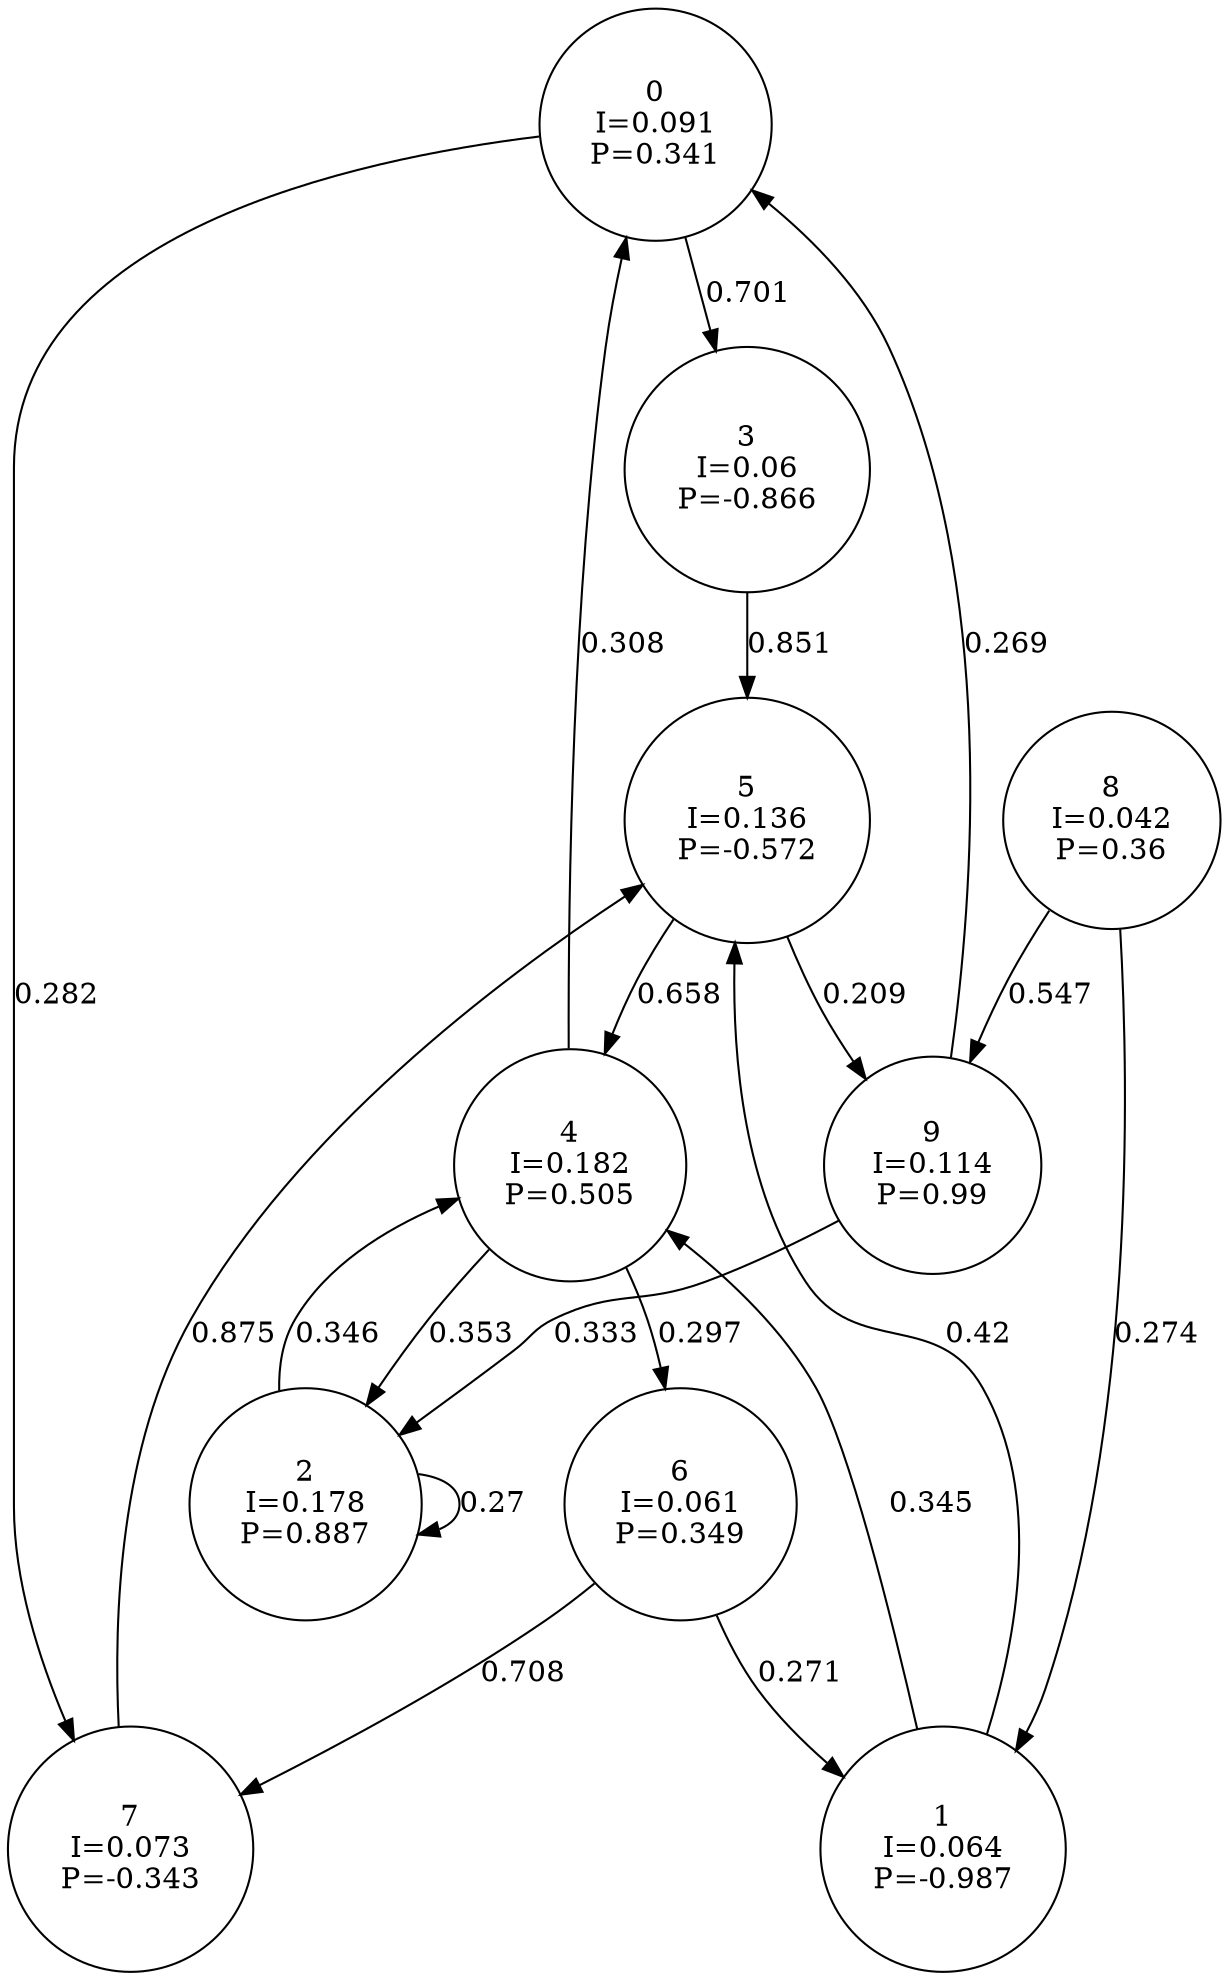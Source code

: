 digraph a {
0 [shape=circle, label="0\nI=0.091\nP=0.341"];
	0 -> 3 [label="0.701"];
	0 -> 7 [label="0.282"];
1 [shape=circle, label="1\nI=0.064\nP=-0.987"];
	1 -> 4 [label="0.345"];
	1 -> 5 [label="0.42"];
2 [shape=circle, label="2\nI=0.178\nP=0.887"];
	2 -> 2 [label="0.27"];
	2 -> 4 [label="0.346"];
3 [shape=circle, label="3\nI=0.06\nP=-0.866"];
	3 -> 5 [label="0.851"];
4 [shape=circle, label="4\nI=0.182\nP=0.505"];
	4 -> 0 [label="0.308"];
	4 -> 2 [label="0.353"];
	4 -> 6 [label="0.297"];
5 [shape=circle, label="5\nI=0.136\nP=-0.572"];
	5 -> 4 [label="0.658"];
	5 -> 9 [label="0.209"];
6 [shape=circle, label="6\nI=0.061\nP=0.349"];
	6 -> 1 [label="0.271"];
	6 -> 7 [label="0.708"];
7 [shape=circle, label="7\nI=0.073\nP=-0.343"];
	7 -> 5 [label="0.875"];
8 [shape=circle, label="8\nI=0.042\nP=0.36"];
	8 -> 1 [label="0.274"];
	8 -> 9 [label="0.547"];
9 [shape=circle, label="9\nI=0.114\nP=0.99"];
	9 -> 0 [label="0.269"];
	9 -> 2 [label="0.333"];
}